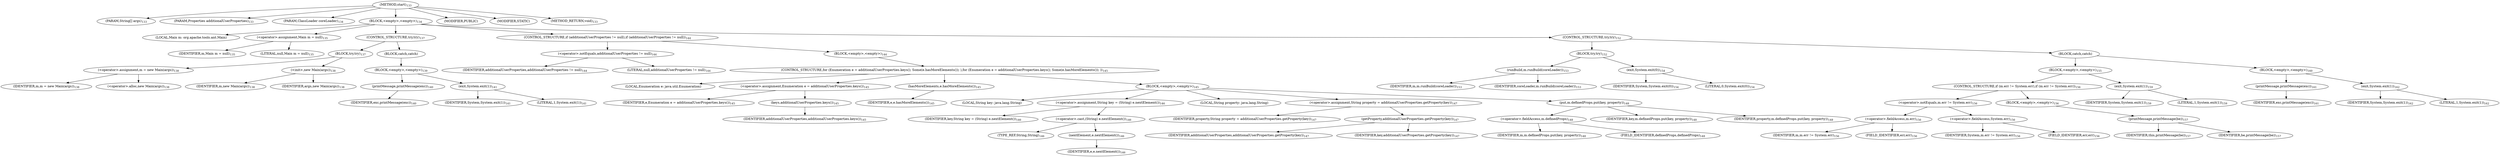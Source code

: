 digraph "start" {  
"110" [label = <(METHOD,start)<SUB>133</SUB>> ]
"111" [label = <(PARAM,String[] args)<SUB>133</SUB>> ]
"112" [label = <(PARAM,Properties additionalUserProperties)<SUB>133</SUB>> ]
"113" [label = <(PARAM,ClassLoader coreLoader)<SUB>134</SUB>> ]
"114" [label = <(BLOCK,&lt;empty&gt;,&lt;empty&gt;)<SUB>134</SUB>> ]
"4" [label = <(LOCAL,Main m: org.apache.tools.ant.Main)> ]
"115" [label = <(&lt;operator&gt;.assignment,Main m = null)<SUB>135</SUB>> ]
"116" [label = <(IDENTIFIER,m,Main m = null)<SUB>135</SUB>> ]
"117" [label = <(LITERAL,null,Main m = null)<SUB>135</SUB>> ]
"118" [label = <(CONTROL_STRUCTURE,try,try)<SUB>137</SUB>> ]
"119" [label = <(BLOCK,try,try)<SUB>137</SUB>> ]
"120" [label = <(&lt;operator&gt;.assignment,m = new Main(args))<SUB>138</SUB>> ]
"121" [label = <(IDENTIFIER,m,m = new Main(args))<SUB>138</SUB>> ]
"122" [label = <(&lt;operator&gt;.alloc,new Main(args))<SUB>138</SUB>> ]
"123" [label = <(&lt;init&gt;,new Main(args))<SUB>138</SUB>> ]
"3" [label = <(IDENTIFIER,m,new Main(args))<SUB>138</SUB>> ]
"124" [label = <(IDENTIFIER,args,new Main(args))<SUB>138</SUB>> ]
"125" [label = <(BLOCK,catch,catch)> ]
"126" [label = <(BLOCK,&lt;empty&gt;,&lt;empty&gt;)<SUB>139</SUB>> ]
"127" [label = <(printMessage,printMessage(exc))<SUB>140</SUB>> ]
"128" [label = <(IDENTIFIER,exc,printMessage(exc))<SUB>140</SUB>> ]
"129" [label = <(exit,System.exit(1))<SUB>141</SUB>> ]
"130" [label = <(IDENTIFIER,System,System.exit(1))<SUB>141</SUB>> ]
"131" [label = <(LITERAL,1,System.exit(1))<SUB>141</SUB>> ]
"132" [label = <(CONTROL_STRUCTURE,if (additionalUserProperties != null),if (additionalUserProperties != null))<SUB>144</SUB>> ]
"133" [label = <(&lt;operator&gt;.notEquals,additionalUserProperties != null)<SUB>144</SUB>> ]
"134" [label = <(IDENTIFIER,additionalUserProperties,additionalUserProperties != null)<SUB>144</SUB>> ]
"135" [label = <(LITERAL,null,additionalUserProperties != null)<SUB>144</SUB>> ]
"136" [label = <(BLOCK,&lt;empty&gt;,&lt;empty&gt;)<SUB>144</SUB>> ]
"137" [label = <(CONTROL_STRUCTURE,for (Enumeration e = additionalUserProperties.keys(); Some(e.hasMoreElements()); ),for (Enumeration e = additionalUserProperties.keys(); Some(e.hasMoreElements()); ))<SUB>145</SUB>> ]
"138" [label = <(LOCAL,Enumeration e: java.util.Enumeration)> ]
"139" [label = <(&lt;operator&gt;.assignment,Enumeration e = additionalUserProperties.keys())<SUB>145</SUB>> ]
"140" [label = <(IDENTIFIER,e,Enumeration e = additionalUserProperties.keys())<SUB>145</SUB>> ]
"141" [label = <(keys,additionalUserProperties.keys())<SUB>145</SUB>> ]
"142" [label = <(IDENTIFIER,additionalUserProperties,additionalUserProperties.keys())<SUB>145</SUB>> ]
"143" [label = <(hasMoreElements,e.hasMoreElements())<SUB>145</SUB>> ]
"144" [label = <(IDENTIFIER,e,e.hasMoreElements())<SUB>145</SUB>> ]
"145" [label = <(BLOCK,&lt;empty&gt;,&lt;empty&gt;)<SUB>145</SUB>> ]
"146" [label = <(LOCAL,String key: java.lang.String)> ]
"147" [label = <(&lt;operator&gt;.assignment,String key = (String) e.nextElement())<SUB>146</SUB>> ]
"148" [label = <(IDENTIFIER,key,String key = (String) e.nextElement())<SUB>146</SUB>> ]
"149" [label = <(&lt;operator&gt;.cast,(String) e.nextElement())<SUB>146</SUB>> ]
"150" [label = <(TYPE_REF,String,String)<SUB>146</SUB>> ]
"151" [label = <(nextElement,e.nextElement())<SUB>146</SUB>> ]
"152" [label = <(IDENTIFIER,e,e.nextElement())<SUB>146</SUB>> ]
"153" [label = <(LOCAL,String property: java.lang.String)> ]
"154" [label = <(&lt;operator&gt;.assignment,String property = additionalUserProperties.getProperty(key))<SUB>147</SUB>> ]
"155" [label = <(IDENTIFIER,property,String property = additionalUserProperties.getProperty(key))<SUB>147</SUB>> ]
"156" [label = <(getProperty,additionalUserProperties.getProperty(key))<SUB>147</SUB>> ]
"157" [label = <(IDENTIFIER,additionalUserProperties,additionalUserProperties.getProperty(key))<SUB>147</SUB>> ]
"158" [label = <(IDENTIFIER,key,additionalUserProperties.getProperty(key))<SUB>147</SUB>> ]
"159" [label = <(put,m.definedProps.put(key, property))<SUB>148</SUB>> ]
"160" [label = <(&lt;operator&gt;.fieldAccess,m.definedProps)<SUB>148</SUB>> ]
"161" [label = <(IDENTIFIER,m,m.definedProps.put(key, property))<SUB>148</SUB>> ]
"162" [label = <(FIELD_IDENTIFIER,definedProps,definedProps)<SUB>148</SUB>> ]
"163" [label = <(IDENTIFIER,key,m.definedProps.put(key, property))<SUB>148</SUB>> ]
"164" [label = <(IDENTIFIER,property,m.definedProps.put(key, property))<SUB>148</SUB>> ]
"165" [label = <(CONTROL_STRUCTURE,try,try)<SUB>152</SUB>> ]
"166" [label = <(BLOCK,try,try)<SUB>152</SUB>> ]
"167" [label = <(runBuild,m.runBuild(coreLoader))<SUB>153</SUB>> ]
"168" [label = <(IDENTIFIER,m,m.runBuild(coreLoader))<SUB>153</SUB>> ]
"169" [label = <(IDENTIFIER,coreLoader,m.runBuild(coreLoader))<SUB>153</SUB>> ]
"170" [label = <(exit,System.exit(0))<SUB>154</SUB>> ]
"171" [label = <(IDENTIFIER,System,System.exit(0))<SUB>154</SUB>> ]
"172" [label = <(LITERAL,0,System.exit(0))<SUB>154</SUB>> ]
"173" [label = <(BLOCK,catch,catch)> ]
"174" [label = <(BLOCK,&lt;empty&gt;,&lt;empty&gt;)<SUB>155</SUB>> ]
"175" [label = <(CONTROL_STRUCTURE,if (m.err != System.err),if (m.err != System.err))<SUB>156</SUB>> ]
"176" [label = <(&lt;operator&gt;.notEquals,m.err != System.err)<SUB>156</SUB>> ]
"177" [label = <(&lt;operator&gt;.fieldAccess,m.err)<SUB>156</SUB>> ]
"178" [label = <(IDENTIFIER,m,m.err != System.err)<SUB>156</SUB>> ]
"179" [label = <(FIELD_IDENTIFIER,err,err)<SUB>156</SUB>> ]
"180" [label = <(&lt;operator&gt;.fieldAccess,System.err)<SUB>156</SUB>> ]
"181" [label = <(IDENTIFIER,System,m.err != System.err)<SUB>156</SUB>> ]
"182" [label = <(FIELD_IDENTIFIER,err,err)<SUB>156</SUB>> ]
"183" [label = <(BLOCK,&lt;empty&gt;,&lt;empty&gt;)<SUB>156</SUB>> ]
"184" [label = <(printMessage,printMessage(be))<SUB>157</SUB>> ]
"185" [label = <(IDENTIFIER,this,printMessage(be))<SUB>157</SUB>> ]
"186" [label = <(IDENTIFIER,be,printMessage(be))<SUB>157</SUB>> ]
"187" [label = <(exit,System.exit(1))<SUB>159</SUB>> ]
"188" [label = <(IDENTIFIER,System,System.exit(1))<SUB>159</SUB>> ]
"189" [label = <(LITERAL,1,System.exit(1))<SUB>159</SUB>> ]
"190" [label = <(BLOCK,&lt;empty&gt;,&lt;empty&gt;)<SUB>160</SUB>> ]
"191" [label = <(printMessage,printMessage(exc))<SUB>161</SUB>> ]
"192" [label = <(IDENTIFIER,exc,printMessage(exc))<SUB>161</SUB>> ]
"193" [label = <(exit,System.exit(1))<SUB>162</SUB>> ]
"194" [label = <(IDENTIFIER,System,System.exit(1))<SUB>162</SUB>> ]
"195" [label = <(LITERAL,1,System.exit(1))<SUB>162</SUB>> ]
"196" [label = <(MODIFIER,PUBLIC)> ]
"197" [label = <(MODIFIER,STATIC)> ]
"198" [label = <(METHOD_RETURN,void)<SUB>133</SUB>> ]
  "110" -> "111" 
  "110" -> "112" 
  "110" -> "113" 
  "110" -> "114" 
  "110" -> "196" 
  "110" -> "197" 
  "110" -> "198" 
  "114" -> "4" 
  "114" -> "115" 
  "114" -> "118" 
  "114" -> "132" 
  "114" -> "165" 
  "115" -> "116" 
  "115" -> "117" 
  "118" -> "119" 
  "118" -> "125" 
  "119" -> "120" 
  "119" -> "123" 
  "120" -> "121" 
  "120" -> "122" 
  "123" -> "3" 
  "123" -> "124" 
  "125" -> "126" 
  "126" -> "127" 
  "126" -> "129" 
  "127" -> "128" 
  "129" -> "130" 
  "129" -> "131" 
  "132" -> "133" 
  "132" -> "136" 
  "133" -> "134" 
  "133" -> "135" 
  "136" -> "137" 
  "137" -> "138" 
  "137" -> "139" 
  "137" -> "143" 
  "137" -> "145" 
  "139" -> "140" 
  "139" -> "141" 
  "141" -> "142" 
  "143" -> "144" 
  "145" -> "146" 
  "145" -> "147" 
  "145" -> "153" 
  "145" -> "154" 
  "145" -> "159" 
  "147" -> "148" 
  "147" -> "149" 
  "149" -> "150" 
  "149" -> "151" 
  "151" -> "152" 
  "154" -> "155" 
  "154" -> "156" 
  "156" -> "157" 
  "156" -> "158" 
  "159" -> "160" 
  "159" -> "163" 
  "159" -> "164" 
  "160" -> "161" 
  "160" -> "162" 
  "165" -> "166" 
  "165" -> "173" 
  "166" -> "167" 
  "166" -> "170" 
  "167" -> "168" 
  "167" -> "169" 
  "170" -> "171" 
  "170" -> "172" 
  "173" -> "174" 
  "173" -> "190" 
  "174" -> "175" 
  "174" -> "187" 
  "175" -> "176" 
  "175" -> "183" 
  "176" -> "177" 
  "176" -> "180" 
  "177" -> "178" 
  "177" -> "179" 
  "180" -> "181" 
  "180" -> "182" 
  "183" -> "184" 
  "184" -> "185" 
  "184" -> "186" 
  "187" -> "188" 
  "187" -> "189" 
  "190" -> "191" 
  "190" -> "193" 
  "191" -> "192" 
  "193" -> "194" 
  "193" -> "195" 
}
